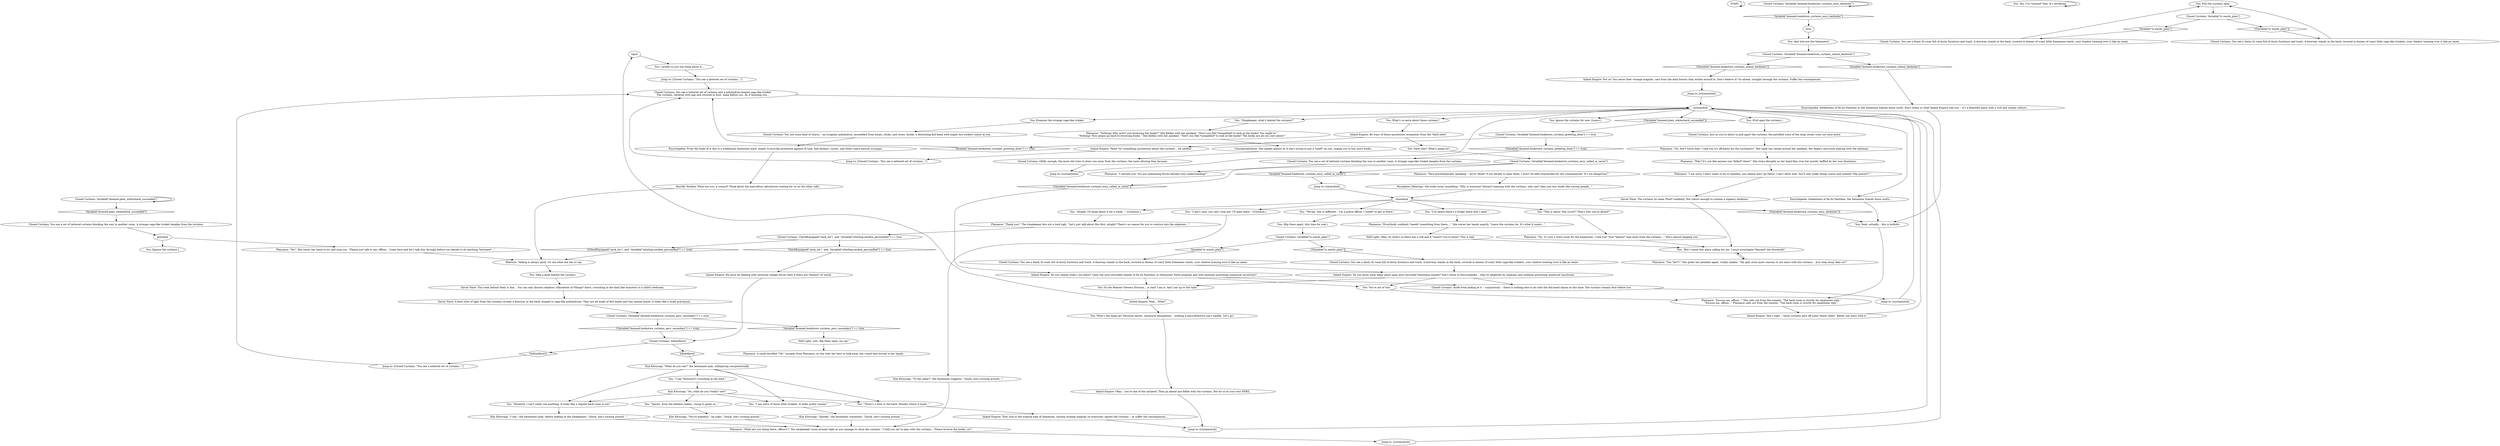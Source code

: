 # BOOKSTORE / CURTAINS
# The curtains hanging in front of the back room. Curious trinkets attached. Very suspect. Can open, but Plaisance doesn't like that.
# ==================================================
digraph G {
	  0 [label="START"];
	  1 [label="input"];
	  2 [label="You: Yeah, actually... this is bullshit."];
	  3 [label="Closed Curtains: Aside from poking at it -- suspiciously -- there is nothing else to do with the fish-head charm at this time. The curtains remain shut before you."];
	  4 [label="You: Yes, I've *sensed* that. It's terrifying."];
	  5 [label="Inland Empire: They lurk in the tropical pale of Semenine, casting strange magicks on everyone! Ignore the curtains -- or suffer the consequences..."];
	  6 [label="Kim Kitsuragi: \"To the cellar?\" the lieutenant suggests. \"Quick, she's turning around...\""];
	  7 [label="Plaisance: \"No!\" She raises her hand to try and stop you. \"Please just talk to me, officer... Come here and let's talk this through before you decide to do anything *extreme*...\""];
	  8 [label="You: Pull the curtains open."];
	  9 [label="Plaisance: A small terrified \"Oh!\" escapes from Plaisance, as she tries her best to look away, her round face buried in her hands."];
	  10 [label="Inland Empire: There *is* something mysterious about the curtains... be careful!"];
	  11 [label="You: I prefer to just not think about it..."];
	  12 [label="Closed Curtains: Variable[\"doomed.plais_whitecheck_succeeded\"]"];
	  13 [label="Variable[\"doomed.plais_whitecheck_succeeded\"]", shape=diamond];
	  14 [label="!(Variable[\"doomed.plais_whitecheck_succeeded\"])", shape=diamond];
	  15 [label="You: Take a peek behind the curtains."];
	  16 [label="Half Light: Lies. Rip them open, we say!"];
	  17 [label="Inland Empire: We must be dealing with seriously malign forces here if there are *dozens* of wards."];
	  18 [label="Horrific Necktie: What are you, a coward? Think about the marvellous adventures waiting for us on the other side!"];
	  19 [label="Closed Curtains: Variable[\"doomed.bookstore_curtains_ency_darkisles\"]"];
	  20 [label="Variable[\"doomed.bookstore_curtains_ency_darkisles\"]", shape=diamond];
	  21 [label="!(Variable[\"doomed.bookstore_curtains_ency_darkisles\"])", shape=diamond];
	  22 [label="You: \"But I sense this place calling for me. I must investigate *beyond* the threshold!\""];
	  23 [label="Jump to: [choicehub]"];
	  24 [label="Inland Empire: Do you know what takes place upon mist-shrouded Semenese islands? Don't listen to Encyclopedia -- they're inhabited by shamans and wildmen practising unnatural mysticism."];
	  25 [label="Plaisance: \"I warned you! You are unleashing forces beyond your understanding!\""];
	  26 [label="Plaisance: \"Excuse me, officer...\" She calls out from the counter. \"The back room is strictly for employees only.\"\n\"Excuse me, officer...\" Plaisance calls out from the counter. \"The back room is strictly for employees only.\""];
	  27 [label="Inland Empire: Not so! You sense their strange magicks, cast from the dark forests they writhe around in. Don't believe it? Go ahead, straight through the curtains. Suffer the consequences."];
	  28 [label="Encyclopedia: Inhabitants of Ile du Fantôme, the Semenine Islands down south..."];
	  29 [label="You: (Rip them apart, this time for real.)"];
	  30 [label="Plaisance: \"Why? It's not like anyone was *killed* there!\" She stops abruptly as her hand flies over her mouth, baffled by her own bluntness."];
	  31 [label="Plaisance: \"Para-psychologically speaking -- we're *done* if you decide to open them. I won't be held responsible for the consequences! It's too dangerous!\""];
	  32 [label="You: \"I see more of those little trinkets. It looks pretty insane.\""];
	  33 [label="Kim Kitsuragi: \"What do you see?\" the lieutenant asks, whispering conspiratorially."];
	  34 [label="You: What's so eerie about those curtains?"];
	  35 [label="Jump to: [curtainshub]"];
	  36 [label="You: So the Remote Viewers Division... is real? I am it. And I am up to the task!"];
	  37 [label="Kim Kitsuragi: \"No, what do you *really* see?\""];
	  38 [label="Jump to: [Closed Curtains: \"You see a tattered set of curtains...\"]"];
	  39 [label="Savoir Faire: The curtains do seem *frail* suddenly. Not robust enough to contain a slippery darkness."];
	  40 [label="You: You're out of line."];
	  41 [label="Plaisance: \"No, it's just a store room for the employees, I told you! Now *please* step away from the curtains...\" She's almost begging you."];
	  42 [label="Closed Curtains: You see a set of tattered curtains blocking the way to another room. A strange cage-like trinket dangles from the curtains."];
	  43 [label="Closed Curtains: You see a dimly lit room full of dusty furniture and trash. A doorway stands in the back, covered in dozens of scary little Semenese wards, your shadow looming over it like an omen."];
	  44 [label="Closed Curtains: IsKimHere()"];
	  45 [label="IsKimHere()", shape=diamond];
	  46 [label="!(IsKimHere())", shape=diamond];
	  47 [label="Inland Empire: Wait... What?"];
	  48 [label="Plaisance: \"Everybody suddenly *needs* something from there....\" She waves her hands angrily. \"Leave the curtains be. It's what it wants...\""];
	  49 [label="Savoir Faire: A faint slice of light from the curtains reveals a doorway in the back, draped in cage-like polyhedrons. They are all made of fish heads and tiny animal bones; it looks like a small graveyard..."];
	  50 [label="Closed Curtains: Variable[\"doomed.bookstore_curtains_inland_darkisles\"]"];
	  51 [label="Variable[\"doomed.bookstore_curtains_inland_darkisles\"]", shape=diamond];
	  52 [label="!(Variable[\"doomed.bookstore_curtains_inland_darkisles\"])", shape=diamond];
	  53 [label="You: \"I see *monsters* crouching in the dark.\""];
	  54 [label="You: Examine the strange cage-like trinket."];
	  55 [label="You: Dark isles? What's going on?"];
	  56 [label="Plaisance: \"What are you doing there, officers?\" The shopkeeper turns around right as you manage to close the curtains. \"I told you not to play with the curtains... Please browse the books, sir!\""];
	  57 [label="You: \"Alright, I'll think about it for a while...\" (Continue.)"];
	  58 [label="Jump to: [curtainshub]"];
	  59 [label="Closed Curtains: You see a set of tattered curtains blocking the way to another room. A strange cage-like trinket dangles from the curtains."];
	  60 [label="You: \"Ma'am, this is different -- I'm a police officer, I *need* to get in there.\""];
	  61 [label="Conceptualization: She speaks almost as if she's trying to put a *spell* on you, urging you to buy more books..."];
	  62 [label="Inland Empire: She's right -- those curtains give off some *eerie vibes*. Better not mess with it."];
	  63 [label="You: What's the hang-up? Mystical spirits, unnatural emanations -- nothing a para-detective can't handle. Let's go!"];
	  64 [label="Closed Curtains: Variable[\"doomed.bookstore_curtains_ency_called_ie_racist\"]"];
	  65 [label="Variable[\"doomed.bookstore_curtains_ency_called_ie_racist\"]", shape=diamond];
	  66 [label="!(Variable[\"doomed.bookstore_curtains_ency_called_ie_racist\"])", shape=diamond];
	  67 [label="You: \"This is about *the curse*? That's why you're afraid?\""];
	  68 [label="Plaisance: \"Thank you!\" The shopkeeper lets out a loud sigh. \"Let's just talk about this first, alright? There's no reason for you to venture into the unknown...\""];
	  69 [label="You: [Ignore the curtains.]"];
	  70 [label="You: (Pull open the curtains.)"];
	  71 [label="Closed Curtains: Variable[\"doomed.bookstore_curtains_perc_secondary\"] == true"];
	  72 [label="Variable[\"doomed.bookstore_curtains_perc_secondary\"] == true", shape=diamond];
	  73 [label="!(Variable[\"doomed.bookstore_curtains_perc_secondary\"] == true)", shape=diamond];
	  74 [label="Jump to: [Closed Curtains: \"You see a tattered set of curtains...\"]"];
	  75 [label="Closed Curtains: Variable[\"doomed.bookstore_curtains_greeting_done\"] == true"];
	  76 [label="Variable[\"doomed.bookstore_curtains_greeting_done\"] == true", shape=diamond];
	  77 [label="!(Variable[\"doomed.bookstore_curtains_greeting_done\"] == true)", shape=diamond];
	  78 [label="You: And who are the Semenese?"];
	  79 [label="You: \"I've heard there's a fridge there that I need.\""];
	  80 [label="Encyclopedia: Inhabitants of Ile du Fantôme or the Semenine Islands down south. Don't listen to what Inland Empire told you -- it's a beautiful place with a rich and unique culture..."];
	  81 [label="Kim Kitsuragi: \"You're hopeless,\" he sighs. \"Quick, she's turning around...\""];
	  82 [label="Closed Curtains: You see a dimly lit room full of dusty furniture and trash. A doorway stands in the back, covered in dozens of scary little cage-like trinkets, your shadow looming over it like an omen."];
	  83 [label="Plaisance: \"I am sorry, I don't mean to be so impolite, just please don't go there! I can't allow that. You'll only make things worse and unleash *the powers*.\""];
	  84 [label="Savoir Faire: The room behind them is dim... You can only discern shadowy silhouettes of *things* there, crouching in the dark like monsters in a child's bedroom."];
	  85 [label="Closed Curtains: You see a tattered set of curtains and a polyhedron-shaped cage-like trinket.\nThe curtains, tattered with age and covered in dust, hang before you. As if taunting you..."];
	  86 [label="Plaisance: \"Sir, don't touch that! I told you it's off-limits for the customers!\" Her hand has closed around her pendant, her fingers nervously playing with the talisman."];
	  87 [label="Closed Curtains: You see a dimly lit room full of dusty furniture and trash. A doorway stands in the back, covered in dozens of scary little cage-like trinkets, your shadow looming over it like an omen."];
	  88 [label="Jump to: [curtainshub]"];
	  89 [label="gotinhub"];
	  90 [label="Closed Curtains: Oddly enough, the more she tries to draw you away from the curtains, the more alluring they become."];
	  91 [label="curtainshub"];
	  92 [label="ency"];
	  93 [label="Perception (Hearing): She looks away, mumbling: \"Why is everyone *always* messing with the curtains, why can't they just buy books like normal people...\""];
	  94 [label="You: \"There's a door in the back. Wonder where it leads...\""];
	  95 [label="You: \"Honestly, I can't really see anything. It looks like a regular back room to me.\""];
	  96 [label="Inland Empire: Do you realize what's out there? Upon the mist-shrouded islands of Ile du Fantôme, in Semenine? Eerie pygmies and wild shamans practising unnatural mysticism?"];
	  97 [label="Rhetoric: Talking is always good. Go see what she has to say."];
	  98 [label="Closed Curtains: Variable[\"tc.wards_plais\"]"];
	  99 [label="Variable[\"tc.wards_plais\"]", shape=diamond];
	  100 [label="!(Variable[\"tc.wards_plais\"])", shape=diamond];
	  101 [label="Inland Empire: Okay... you're one of the initiated. Then go ahead and fiddle with the curtains. But do so at your own PERIL."];
	  102 [label="Half Light: Okay. So what's in there has a will and it *wants* you to enter? This is bad."];
	  103 [label="Closed Curtains: You see some kind of charm -- an irregular polyhedron, assembled from bones, sticks, and straw. Inside, a disturbing fish-head with empty eye sockets stares at you."];
	  104 [label="Encyclopedia: From the looks of it this is a traditional Semenese ward, meant to provide protection against ill luck, bad dreams, curses, and other supra-natural scourges."];
	  105 [label="Kim Kitsuragi: \"I see,\" the lieutenant nods, before looking at the shopkeeper: \"Quick, she's turning around...\""];
	  106 [label="Inland Empire: Be wary of those mysterious ornaments from the *dark isles*."];
	  107 [label="Jump to: [curtainshub]"];
	  108 [label="You: \"Spirits, from the darkest realms, rising to greet us...\""];
	  109 [label="Closed Curtains: You see a dimly lit room full of dusty furniture and trash. A doorway stands in the back, covered in dozens of scary little Semenese wards, your shadow looming over it like an omen."];
	  110 [label="Closed Curtains: Variable[\"tc.wards_plais\"]"];
	  111 [label="Variable[\"tc.wards_plais\"]", shape=diamond];
	  112 [label="!(Variable[\"tc.wards_plais\"])", shape=diamond];
	  113 [label="Jump to: [curtainshub]"];
	  114 [label="Closed Curtains: CheckEquipped(\"neck_tie\")  and  Variable[\"whirling.necktie_personified\"] == true"];
	  115 [label="CheckEquipped(\"neck_tie\")  and  Variable[\"whirling.necktie_personified\"] == true", shape=diamond];
	  116 [label="!(CheckEquipped(\"neck_tie\")  and  Variable[\"whirling.necktie_personified\"] == true)", shape=diamond];
	  117 [label="You: \"Shopkeeper, what's behind the curtains?\""];
	  118 [label="Plaisance: \"You *do*?!\" She grabs her pendant again, visibly shaken. \"My god, even more reasons to not mess with the curtains... Just step away, dear sir!\""];
	  119 [label="Kim Kitsuragi: \"Spooky,\" the lieutenant comments. \"Quick, she's turning around...\""];
	  120 [label="Jump to: [Closed Curtains: \"You see a tattered set of curtains...\"]"];
	  121 [label="choicehub"];
	  122 [label="You: \"I don't care, you can't stop me! I'll open them.\" (Continue.)"];
	  123 [label="You: Ignore the curtains for now. [Leave.]"];
	  124 [label="Closed Curtains: Just as you're about to pull apart the curtains, the petrified voice of the shop owner cries out once more:"];
	  125 [label="Plaisance: \"Nothing! Why aren't you browsing the books?\" She fiddles with her pendant. \"Don't you feel *compelled* to look at the books? You ought to.\"\n\"Nothing! Now please go back to browsing books.\" She fiddles with her pendant. \"Don't you feel *compelled* to look at the books? The books are all you care about!\""];
	  0 -> 0
	  1 -> 11
	  2 -> 26
	  3 -> 58
	  4 -> 4
	  5 -> 107
	  6 -> 56
	  7 -> 97
	  8 -> 110
	  10 -> 38
	  11 -> 74
	  12 -> 12
	  12 -> 13
	  13 -> 42
	  14 -> 75
	  15 -> 84
	  16 -> 9
	  17 -> 44
	  18 -> 97
	  19 -> 19
	  19 -> 20
	  20 -> 92
	  21 -> 2
	  22 -> 118
	  23 -> 121
	  24 -> 40
	  24 -> 3
	  24 -> 36
	  26 -> 62
	  27 -> 35
	  28 -> 2
	  29 -> 98
	  30 -> 83
	  31 -> 93
	  32 -> 119
	  33 -> 32
	  33 -> 53
	  33 -> 94
	  33 -> 95
	  34 -> 106
	  35 -> 91
	  36 -> 47
	  37 -> 32
	  37 -> 108
	  37 -> 94
	  37 -> 95
	  38 -> 85
	  39 -> 22
	  40 -> 26
	  41 -> 22
	  42 -> 89
	  43 -> 8
	  44 -> 45
	  44 -> 46
	  45 -> 33
	  46 -> 120
	  47 -> 1
	  47 -> 63
	  48 -> 102
	  49 -> 71
	  50 -> 51
	  50 -> 52
	  51 -> 80
	  52 -> 27
	  53 -> 37
	  54 -> 103
	  55 -> 64
	  56 -> 113
	  57 -> 68
	  58 -> 91
	  59 -> 25
	  60 -> 29
	  61 -> 90
	  62 -> 91
	  63 -> 101
	  64 -> 65
	  64 -> 66
	  65 -> 23
	  66 -> 96
	  67 -> 41
	  68 -> 114
	  70 -> 124
	  71 -> 72
	  71 -> 73
	  72 -> 16
	  73 -> 44
	  74 -> 85
	  75 -> 76
	  75 -> 77
	  76 -> 85
	  77 -> 59
	  78 -> 50
	  79 -> 48
	  80 -> 2
	  81 -> 56
	  82 -> 8
	  83 -> 39
	  84 -> 49
	  85 -> 91
	  86 -> 30
	  87 -> 24
	  88 -> 91
	  89 -> 69
	  89 -> 7
	  90 -> 88
	  91 -> 34
	  91 -> 70
	  91 -> 14
	  91 -> 117
	  91 -> 54
	  91 -> 123
	  91 -> 28
	  92 -> 78
	  93 -> 121
	  94 -> 5
	  95 -> 105
	  96 -> 40
	  96 -> 3
	  96 -> 36
	  97 -> 15
	  98 -> 99
	  98 -> 100
	  99 -> 109
	  100 -> 87
	  101 -> 107
	  102 -> 22
	  103 -> 104
	  104 -> 18
	  105 -> 56
	  106 -> 10
	  106 -> 55
	  107 -> 91
	  108 -> 81
	  109 -> 24
	  110 -> 112
	  110 -> 111
	  111 -> 43
	  112 -> 82
	  113 -> 91
	  114 -> 115
	  114 -> 116
	  115 -> 17
	  116 -> 97
	  117 -> 125
	  118 -> 22
	  119 -> 56
	  120 -> 85
	  121 -> 67
	  121 -> 79
	  121 -> 21
	  121 -> 57
	  121 -> 122
	  121 -> 60
	  122 -> 6
	  124 -> 86
	  125 -> 61
}

